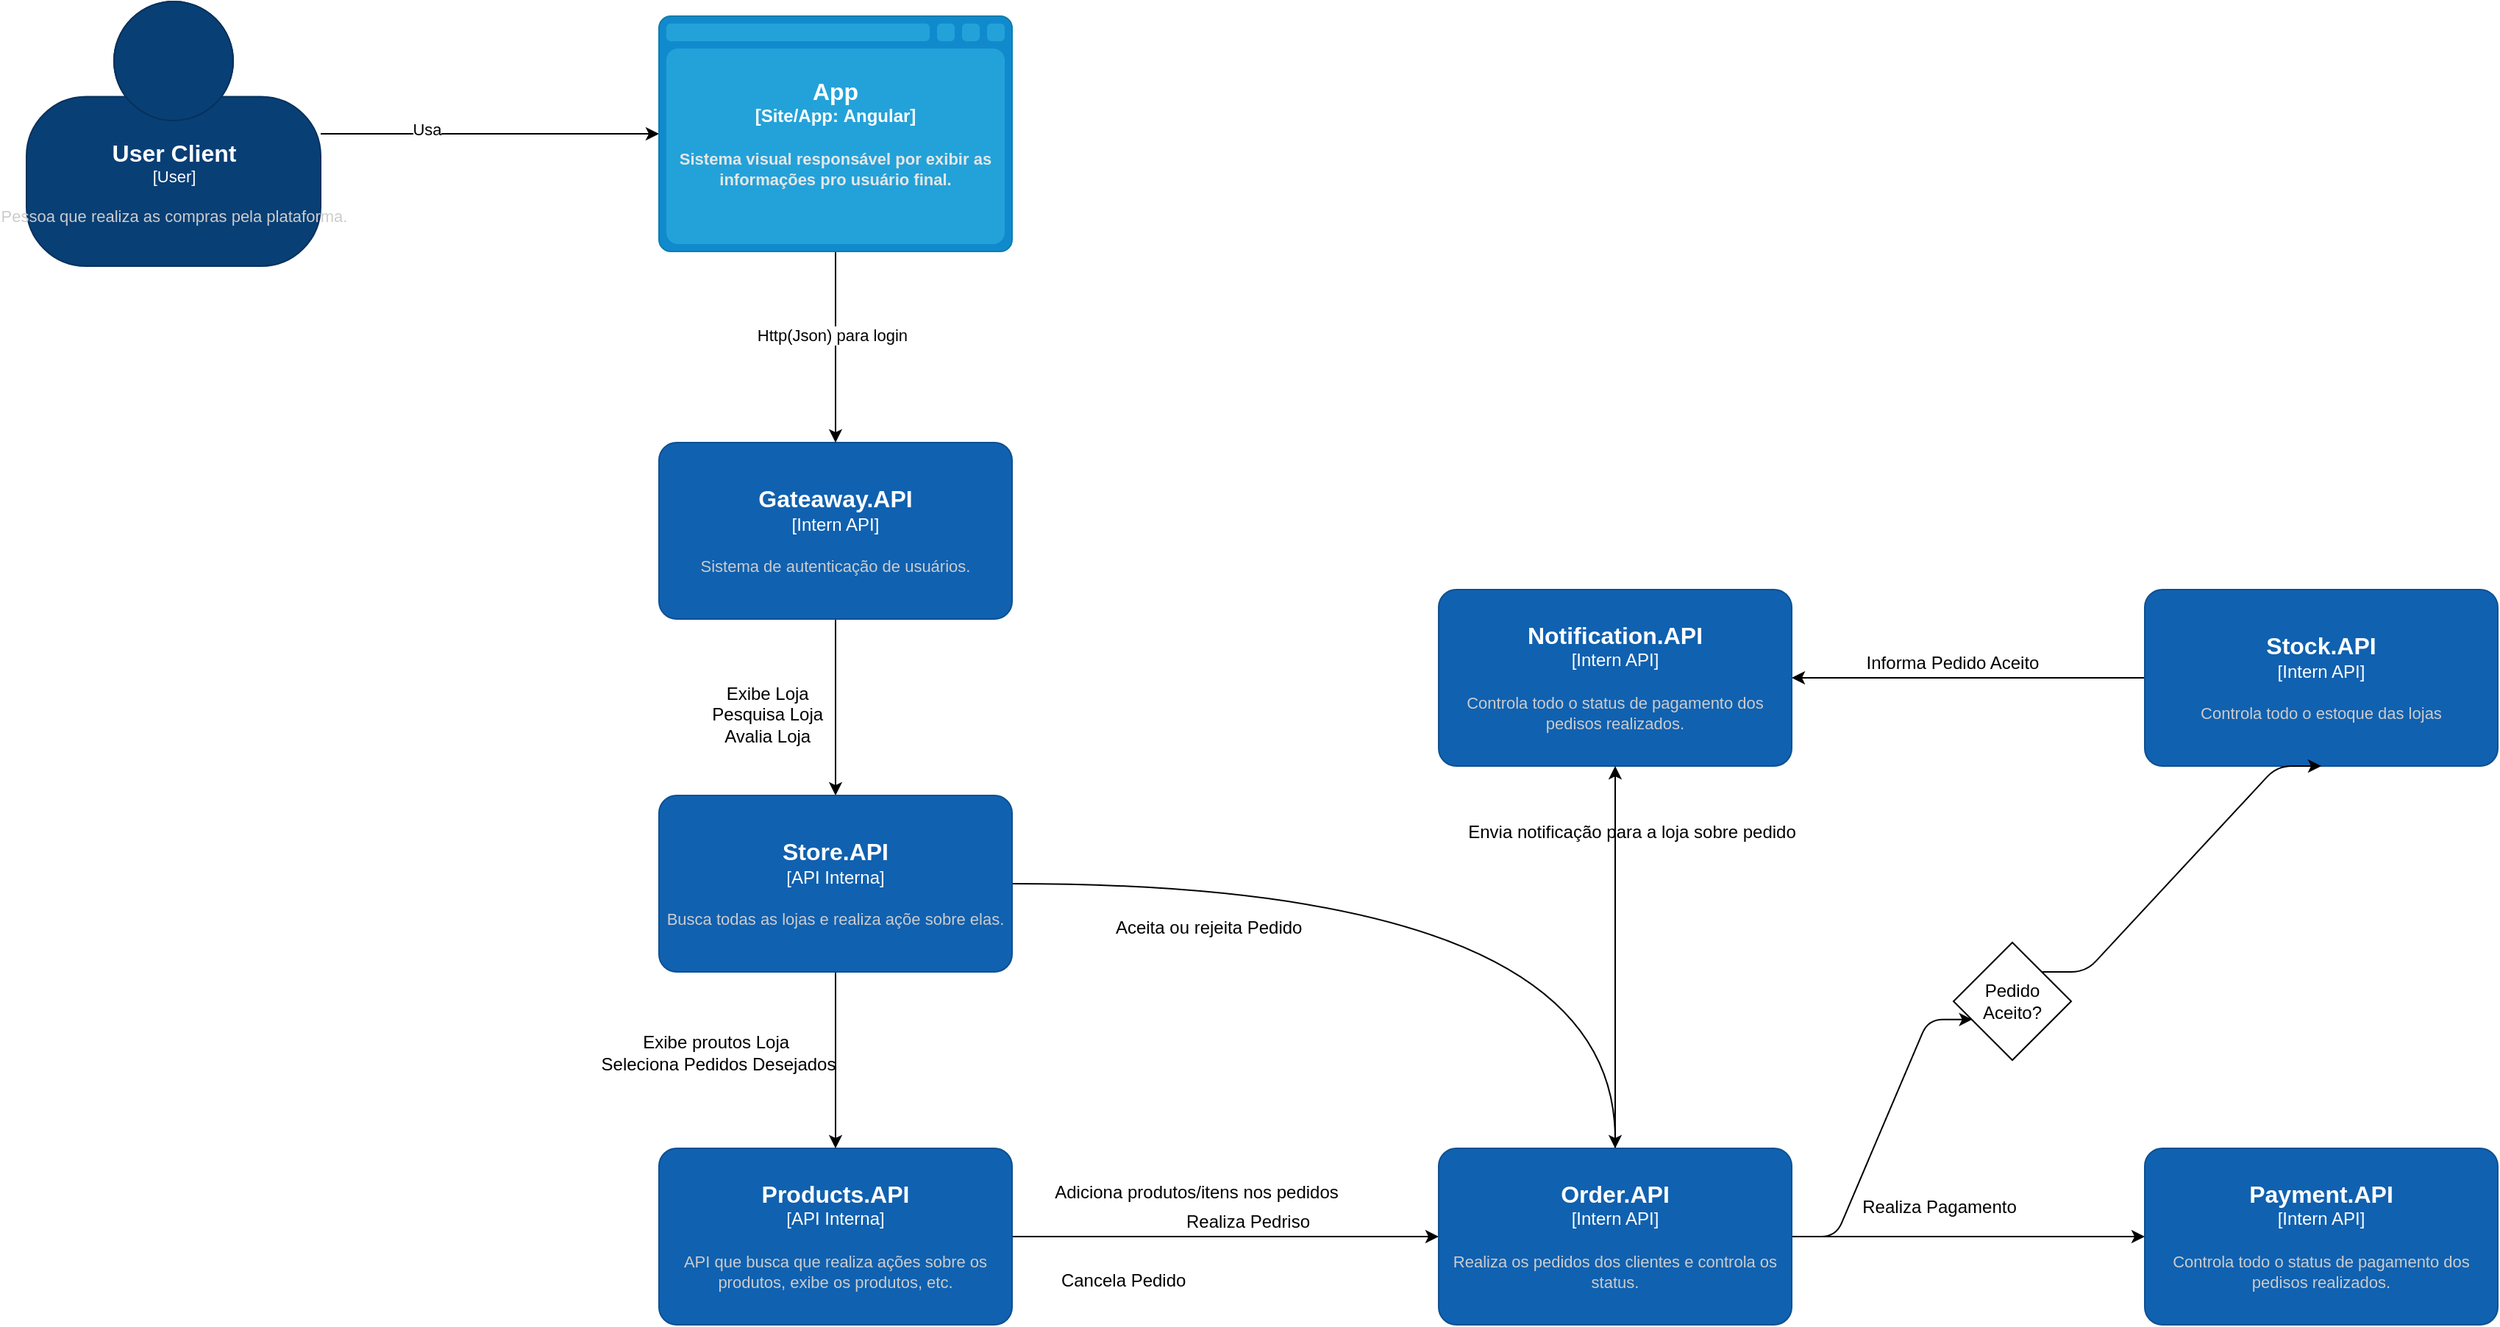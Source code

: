 <mxfile>
    <diagram id="Hd27g_jvee5qx3AAk5sy" name="Contexto">
        <mxGraphModel dx="1867" dy="1161" grid="1" gridSize="10" guides="1" tooltips="1" connect="1" arrows="1" fold="1" page="1" pageScale="1" pageWidth="827" pageHeight="1169" math="0" shadow="0">
            <root>
                <mxCell id="0"/>
                <mxCell id="1" parent="0"/>
                <mxCell id="WNoFTG88pWFQLtMIPWGj-10" style="edgeStyle=none;html=1;" edge="1" parent="1" source="WNoFTG88pWFQLtMIPWGj-1" target="WNoFTG88pWFQLtMIPWGj-4">
                    <mxGeometry relative="1" as="geometry"/>
                </mxCell>
                <mxCell id="WNoFTG88pWFQLtMIPWGj-11" value="Usa" style="edgeLabel;html=1;align=center;verticalAlign=middle;resizable=0;points=[];" vertex="1" connectable="0" parent="WNoFTG88pWFQLtMIPWGj-10">
                    <mxGeometry x="-0.379" y="3" relative="1" as="geometry">
                        <mxPoint as="offset"/>
                    </mxGeometry>
                </mxCell>
                <object placeholders="1" c4Name="User Client" c4Type="User" c4Description="Pessoa que realiza as compras pela plataforma." label="&lt;font style=&quot;font-size: 16px&quot;&gt;&lt;b&gt;%c4Name%&lt;/b&gt;&lt;/font&gt;&lt;div&gt;[%c4Type%]&lt;/div&gt;&lt;br&gt;&lt;div&gt;&lt;font style=&quot;font-size: 11px&quot;&gt;&lt;font color=&quot;#cccccc&quot;&gt;%c4Description%&lt;/font&gt;&lt;/div&gt;" id="WNoFTG88pWFQLtMIPWGj-1">
                    <mxCell style="html=1;fontSize=11;dashed=0;whitespace=wrap;fillColor=#083F75;strokeColor=#06315C;fontColor=#ffffff;shape=mxgraph.c4.person2;align=center;metaEdit=1;points=[[0.5,0,0],[1,0.5,0],[1,0.75,0],[0.75,1,0],[0.5,1,0],[0.25,1,0],[0,0.75,0],[0,0.5,0]];resizable=0;" parent="1" vertex="1">
                        <mxGeometry x="30" y="30" width="200" height="180" as="geometry"/>
                    </mxCell>
                </object>
                <mxCell id="WNoFTG88pWFQLtMIPWGj-15" style="edgeStyle=none;html=1;" edge="1" parent="1" source="WNoFTG88pWFQLtMIPWGj-3" target="WNoFTG88pWFQLtMIPWGj-6">
                    <mxGeometry relative="1" as="geometry"/>
                </mxCell>
                <object placeholders="1" c4Name="Gateaway.API" c4Type="Intern API" c4Description="Sistema de autenticação de usuários. " label="&lt;font style=&quot;font-size: 16px&quot;&gt;&lt;b&gt;%c4Name%&lt;/b&gt;&lt;/font&gt;&lt;div&gt;[%c4Type%]&lt;/div&gt;&lt;br&gt;&lt;div&gt;&lt;font style=&quot;font-size: 11px&quot;&gt;&lt;font color=&quot;#cccccc&quot;&gt;%c4Description%&lt;/font&gt;&lt;/div&gt;" id="WNoFTG88pWFQLtMIPWGj-3">
                    <mxCell style="rounded=1;whiteSpace=wrap;html=1;labelBackgroundColor=none;fillColor=#1061B0;fontColor=#ffffff;align=center;arcSize=10;strokeColor=#0D5091;metaEdit=1;resizable=0;points=[[0.25,0,0],[0.5,0,0],[0.75,0,0],[1,0.25,0],[1,0.5,0],[1,0.75,0],[0.75,1,0],[0.5,1,0],[0.25,1,0],[0,0.75,0],[0,0.5,0],[0,0.25,0]];" parent="1" vertex="1">
                        <mxGeometry x="460" y="330" width="240" height="120" as="geometry"/>
                    </mxCell>
                </object>
                <mxCell id="WNoFTG88pWFQLtMIPWGj-12" style="edgeStyle=none;html=1;exitX=0.5;exitY=1;exitDx=0;exitDy=0;exitPerimeter=0;" edge="1" parent="1" source="WNoFTG88pWFQLtMIPWGj-4" target="WNoFTG88pWFQLtMIPWGj-3">
                    <mxGeometry relative="1" as="geometry"/>
                </mxCell>
                <mxCell id="WNoFTG88pWFQLtMIPWGj-14" value="Http(Json) para login&amp;nbsp;" style="edgeLabel;html=1;align=center;verticalAlign=middle;resizable=0;points=[];" vertex="1" connectable="0" parent="WNoFTG88pWFQLtMIPWGj-12">
                    <mxGeometry x="-0.126" y="-1" relative="1" as="geometry">
                        <mxPoint as="offset"/>
                    </mxGeometry>
                </mxCell>
                <object placeholders="1" c4Type="App" c4Container="Site/App" c4Technology="Angular" c4Description="Sistema visual responsável por exibir as informações pro usuário final." label="&lt;font style=&quot;font-size: 16px&quot;&gt;&lt;b&gt;%c4Type%&lt;/font&gt;&lt;div&gt;[%c4Container%:&amp;nbsp;%c4Technology%]&lt;/div&gt;&lt;br&gt;&lt;div&gt;&lt;font style=&quot;font-size: 11px&quot;&gt;&lt;font color=&quot;#E6E6E6&quot;&gt;%c4Description%&lt;/font&gt;&lt;/div&gt;" id="WNoFTG88pWFQLtMIPWGj-4">
                    <mxCell style="shape=mxgraph.c4.webBrowserContainer;whiteSpace=wrap;html=1;boundedLbl=1;rounded=0;labelBackgroundColor=none;fillColor=#118ACD;fontSize=12;fontColor=#ffffff;align=center;strokeColor=#0E7DAD;metaEdit=1;points=[[0.5,0,0],[1,0.25,0],[1,0.5,0],[1,0.75,0],[0.5,1,0],[0,0.75,0],[0,0.5,0],[0,0.25,0]];resizable=0;" parent="1" vertex="1">
                        <mxGeometry x="460" y="40" width="240" height="160" as="geometry"/>
                    </mxCell>
                </object>
                <mxCell id="WNoFTG88pWFQLtMIPWGj-20" style="edgeStyle=none;html=1;" edge="1" parent="1" source="WNoFTG88pWFQLtMIPWGj-5" target="WNoFTG88pWFQLtMIPWGj-19">
                    <mxGeometry relative="1" as="geometry"/>
                </mxCell>
                <object placeholders="1" c4Name="Products.API" c4Type="API Interna" c4Description="API que busca  que realiza ações sobre os produtos, exibe os produtos, etc." label="&lt;font style=&quot;font-size: 16px&quot;&gt;&lt;b&gt;%c4Name%&lt;/b&gt;&lt;/font&gt;&lt;div&gt;[%c4Type%]&lt;/div&gt;&lt;br&gt;&lt;div&gt;&lt;font style=&quot;font-size: 11px&quot;&gt;&lt;font color=&quot;#cccccc&quot;&gt;%c4Description%&lt;/font&gt;&lt;/div&gt;" id="WNoFTG88pWFQLtMIPWGj-5">
                    <mxCell style="rounded=1;whiteSpace=wrap;html=1;labelBackgroundColor=none;fillColor=#1061B0;fontColor=#ffffff;align=center;arcSize=10;strokeColor=#0D5091;metaEdit=1;resizable=0;points=[[0.25,0,0],[0.5,0,0],[0.75,0,0],[1,0.25,0],[1,0.5,0],[1,0.75,0],[0.75,1,0],[0.5,1,0],[0.25,1,0],[0,0.75,0],[0,0.5,0],[0,0.25,0]];" parent="1" vertex="1">
                        <mxGeometry x="460" y="810" width="240" height="120" as="geometry"/>
                    </mxCell>
                </object>
                <mxCell id="WNoFTG88pWFQLtMIPWGj-17" style="edgeStyle=none;html=1;" edge="1" parent="1" source="WNoFTG88pWFQLtMIPWGj-6" target="WNoFTG88pWFQLtMIPWGj-5">
                    <mxGeometry relative="1" as="geometry"/>
                </mxCell>
                <mxCell id="WNoFTG88pWFQLtMIPWGj-31" style="edgeStyle=orthogonalEdgeStyle;html=1;exitX=1;exitY=0.5;exitDx=0;exitDy=0;exitPerimeter=0;curved=1;" edge="1" parent="1" source="WNoFTG88pWFQLtMIPWGj-6" target="WNoFTG88pWFQLtMIPWGj-19">
                    <mxGeometry relative="1" as="geometry"/>
                </mxCell>
                <object placeholders="1" c4Name="Store.API" c4Type="API Interna" c4Description="Busca todas as lojas e realiza açõe sobre elas. " label="&lt;font style=&quot;font-size: 16px&quot;&gt;&lt;b&gt;%c4Name%&lt;/b&gt;&lt;/font&gt;&lt;div&gt;[%c4Type%]&lt;/div&gt;&lt;br&gt;&lt;div&gt;&lt;font style=&quot;font-size: 11px&quot;&gt;&lt;font color=&quot;#cccccc&quot;&gt;%c4Description%&lt;/font&gt;&lt;/div&gt;" id="WNoFTG88pWFQLtMIPWGj-6">
                    <mxCell style="rounded=1;whiteSpace=wrap;html=1;labelBackgroundColor=none;fillColor=#1061B0;fontColor=#ffffff;align=center;arcSize=10;strokeColor=#0D5091;metaEdit=1;resizable=0;points=[[0.25,0,0],[0.5,0,0],[0.75,0,0],[1,0.25,0],[1,0.5,0],[1,0.75,0],[0.75,1,0],[0.5,1,0],[0.25,1,0],[0,0.75,0],[0,0.5,0],[0,0.25,0]];" parent="1" vertex="1">
                        <mxGeometry x="460" y="570" width="240" height="120" as="geometry"/>
                    </mxCell>
                </object>
                <mxCell id="WNoFTG88pWFQLtMIPWGj-35" style="edgeStyle=entityRelationEdgeStyle;html=1;" edge="1" parent="1" source="WNoFTG88pWFQLtMIPWGj-7" target="WNoFTG88pWFQLtMIPWGj-8">
                    <mxGeometry relative="1" as="geometry"/>
                </mxCell>
                <object placeholders="1" c4Name="Stock.API" c4Type="Intern API" c4Description="Controla todo o estoque das lojas" label="&lt;font style=&quot;font-size: 16px&quot;&gt;&lt;b&gt;%c4Name%&lt;/b&gt;&lt;/font&gt;&lt;div&gt;[%c4Type%]&lt;/div&gt;&lt;br&gt;&lt;div&gt;&lt;font style=&quot;font-size: 11px&quot;&gt;&lt;font color=&quot;#cccccc&quot;&gt;%c4Description%&lt;/font&gt;&lt;/div&gt;" id="WNoFTG88pWFQLtMIPWGj-7">
                    <mxCell style="rounded=1;whiteSpace=wrap;html=1;labelBackgroundColor=none;fillColor=#1061B0;fontColor=#ffffff;align=center;arcSize=10;strokeColor=#0D5091;metaEdit=1;resizable=0;points=[[0.25,0,0],[0.5,0,0],[0.75,0,0],[1,0.25,0],[1,0.5,0],[1,0.75,0],[0.75,1,0],[0.5,1,0],[0.25,1,0],[0,0.75,0],[0,0.5,0],[0,0.25,0]];" parent="1" vertex="1">
                        <mxGeometry x="1470" y="430" width="240" height="120" as="geometry"/>
                    </mxCell>
                </object>
                <object placeholders="1" c4Name="Notification.API" c4Type="Intern API" c4Description="Controla todo o status de pagamento dos pedisos realizados." label="&lt;font style=&quot;font-size: 16px&quot;&gt;&lt;b&gt;%c4Name%&lt;/b&gt;&lt;/font&gt;&lt;div&gt;[%c4Type%]&lt;/div&gt;&lt;br&gt;&lt;div&gt;&lt;font style=&quot;font-size: 11px&quot;&gt;&lt;font color=&quot;#cccccc&quot;&gt;%c4Description%&lt;/font&gt;&lt;/div&gt;" id="WNoFTG88pWFQLtMIPWGj-8">
                    <mxCell style="rounded=1;whiteSpace=wrap;html=1;labelBackgroundColor=none;fillColor=#1061B0;fontColor=#ffffff;align=center;arcSize=10;strokeColor=#0D5091;metaEdit=1;resizable=0;points=[[0.25,0,0],[0.5,0,0],[0.75,0,0],[1,0.25,0],[1,0.5,0],[1,0.75,0],[0.75,1,0],[0.5,1,0],[0.25,1,0],[0,0.75,0],[0,0.5,0],[0,0.25,0]];" parent="1" vertex="1">
                        <mxGeometry x="990" y="430" width="240" height="120" as="geometry"/>
                    </mxCell>
                </object>
                <object placeholders="1" c4Name="Payment.API" c4Type="Intern API" c4Description="Controla todo o status de pagamento dos pedisos realizados." label="&lt;font style=&quot;font-size: 16px&quot;&gt;&lt;b&gt;%c4Name%&lt;/b&gt;&lt;/font&gt;&lt;div&gt;[%c4Type%]&lt;/div&gt;&lt;br&gt;&lt;div&gt;&lt;font style=&quot;font-size: 11px&quot;&gt;&lt;font color=&quot;#cccccc&quot;&gt;%c4Description%&lt;/font&gt;&lt;/div&gt;" id="WNoFTG88pWFQLtMIPWGj-9">
                    <mxCell style="rounded=1;whiteSpace=wrap;html=1;labelBackgroundColor=none;fillColor=#1061B0;fontColor=#ffffff;align=center;arcSize=10;strokeColor=#0D5091;metaEdit=1;resizable=0;points=[[0.25,0,0],[0.5,0,0],[0.75,0,0],[1,0.25,0],[1,0.5,0],[1,0.75,0],[0.75,1,0],[0.5,1,0],[0.25,1,0],[0,0.75,0],[0,0.5,0],[0,0.25,0]];" parent="1" vertex="1">
                        <mxGeometry x="1470" y="810" width="240" height="120" as="geometry"/>
                    </mxCell>
                </object>
                <mxCell id="WNoFTG88pWFQLtMIPWGj-16" value="Exibe Loja&amp;nbsp;&lt;br&gt;Pesquisa Loja&amp;nbsp;&lt;br&gt;Avalia Loja&amp;nbsp;" style="text;html=1;align=center;verticalAlign=middle;resizable=0;points=[];autosize=1;strokeColor=none;fillColor=none;" vertex="1" parent="1">
                    <mxGeometry x="490" y="490" width="90" height="50" as="geometry"/>
                </mxCell>
                <mxCell id="WNoFTG88pWFQLtMIPWGj-18" value="Exibe proutos Loja&amp;nbsp;&lt;br&gt;Seleciona Pedidos Desejados" style="text;html=1;align=center;verticalAlign=middle;resizable=0;points=[];autosize=1;strokeColor=none;fillColor=none;" vertex="1" parent="1">
                    <mxGeometry x="410" y="730" width="180" height="30" as="geometry"/>
                </mxCell>
                <mxCell id="WNoFTG88pWFQLtMIPWGj-24" style="edgeStyle=none;html=1;exitX=0.5;exitY=0;exitDx=0;exitDy=0;exitPerimeter=0;" edge="1" parent="1" source="WNoFTG88pWFQLtMIPWGj-19" target="WNoFTG88pWFQLtMIPWGj-8">
                    <mxGeometry relative="1" as="geometry">
                        <Array as="points">
                            <mxPoint x="1110" y="630"/>
                        </Array>
                    </mxGeometry>
                </mxCell>
                <mxCell id="WNoFTG88pWFQLtMIPWGj-26" style="edgeStyle=none;html=1;" edge="1" parent="1" source="WNoFTG88pWFQLtMIPWGj-19" target="WNoFTG88pWFQLtMIPWGj-9">
                    <mxGeometry relative="1" as="geometry"/>
                </mxCell>
                <mxCell id="WNoFTG88pWFQLtMIPWGj-37" style="edgeStyle=entityRelationEdgeStyle;html=1;entryX=0.16;entryY=0.654;entryDx=0;entryDy=0;entryPerimeter=0;" edge="1" parent="1" source="WNoFTG88pWFQLtMIPWGj-19" target="WNoFTG88pWFQLtMIPWGj-34">
                    <mxGeometry relative="1" as="geometry"/>
                </mxCell>
                <object placeholders="1" c4Name="Order.API" c4Type="Intern API" c4Description="Realiza os pedidos dos clientes e controla os status." label="&lt;font style=&quot;font-size: 16px&quot;&gt;&lt;b&gt;%c4Name%&lt;/b&gt;&lt;/font&gt;&lt;div&gt;[%c4Type%]&lt;/div&gt;&lt;br&gt;&lt;div&gt;&lt;font style=&quot;font-size: 11px&quot;&gt;&lt;font color=&quot;#cccccc&quot;&gt;%c4Description%&lt;/font&gt;&lt;/div&gt;" id="WNoFTG88pWFQLtMIPWGj-19">
                    <mxCell style="rounded=1;whiteSpace=wrap;html=1;labelBackgroundColor=none;fillColor=#1061B0;fontColor=#ffffff;align=center;arcSize=10;strokeColor=#0D5091;metaEdit=1;resizable=0;points=[[0.25,0,0],[0.5,0,0],[0.75,0,0],[1,0.25,0],[1,0.5,0],[1,0.75,0],[0.75,1,0],[0.5,1,0],[0.25,1,0],[0,0.75,0],[0,0.5,0],[0,0.25,0]];" vertex="1" parent="1">
                        <mxGeometry x="990" y="810" width="240" height="120" as="geometry"/>
                    </mxCell>
                </object>
                <mxCell id="WNoFTG88pWFQLtMIPWGj-21" value="Adiciona produtos/itens nos pedidos" style="text;html=1;align=center;verticalAlign=middle;resizable=0;points=[];autosize=1;strokeColor=none;fillColor=none;" vertex="1" parent="1">
                    <mxGeometry x="720" y="830" width="210" height="20" as="geometry"/>
                </mxCell>
                <mxCell id="WNoFTG88pWFQLtMIPWGj-22" value="Realiza Pedriso" style="text;html=1;align=center;verticalAlign=middle;resizable=0;points=[];autosize=1;strokeColor=none;fillColor=none;" vertex="1" parent="1">
                    <mxGeometry x="810" y="850" width="100" height="20" as="geometry"/>
                </mxCell>
                <mxCell id="WNoFTG88pWFQLtMIPWGj-23" value="Cancela Pedido&amp;nbsp;" style="text;html=1;align=center;verticalAlign=middle;resizable=0;points=[];autosize=1;strokeColor=none;fillColor=none;" vertex="1" parent="1">
                    <mxGeometry x="727" y="890" width="100" height="20" as="geometry"/>
                </mxCell>
                <mxCell id="WNoFTG88pWFQLtMIPWGj-25" value="Envia notificação para a loja sobre pedido" style="text;html=1;align=center;verticalAlign=middle;resizable=0;points=[];autosize=1;strokeColor=none;fillColor=none;" vertex="1" parent="1">
                    <mxGeometry x="1001" y="585" width="240" height="20" as="geometry"/>
                </mxCell>
                <mxCell id="WNoFTG88pWFQLtMIPWGj-27" value="Realiza Pagamento" style="text;html=1;align=center;verticalAlign=middle;resizable=0;points=[];autosize=1;strokeColor=none;fillColor=none;" vertex="1" parent="1">
                    <mxGeometry x="1270" y="840" width="120" height="20" as="geometry"/>
                </mxCell>
                <mxCell id="WNoFTG88pWFQLtMIPWGj-32" value="Aceita ou rejeita Pedido&amp;nbsp;" style="text;html=1;align=center;verticalAlign=middle;resizable=0;points=[];autosize=1;strokeColor=none;fillColor=none;" vertex="1" parent="1">
                    <mxGeometry x="760" y="650" width="150" height="20" as="geometry"/>
                </mxCell>
                <mxCell id="WNoFTG88pWFQLtMIPWGj-40" style="edgeStyle=entityRelationEdgeStyle;html=1;exitX=1;exitY=0;exitDx=0;exitDy=0;entryX=0.5;entryY=1;entryDx=0;entryDy=0;entryPerimeter=0;" edge="1" parent="1" source="WNoFTG88pWFQLtMIPWGj-34" target="WNoFTG88pWFQLtMIPWGj-7">
                    <mxGeometry relative="1" as="geometry"/>
                </mxCell>
                <mxCell id="WNoFTG88pWFQLtMIPWGj-34" value="Pedido Aceito?" style="rhombus;whiteSpace=wrap;html=1;" vertex="1" parent="1">
                    <mxGeometry x="1340" y="670" width="80" height="80" as="geometry"/>
                </mxCell>
                <mxCell id="WNoFTG88pWFQLtMIPWGj-36" value="Informa Pedido Aceito" style="text;html=1;align=center;verticalAlign=middle;resizable=0;points=[];autosize=1;strokeColor=none;fillColor=none;" vertex="1" parent="1">
                    <mxGeometry x="1274" y="470" width="130" height="20" as="geometry"/>
                </mxCell>
            </root>
        </mxGraphModel>
    </diagram>
    <diagram id="KebW3jKUk0q9kCDE3Ljx" name="Componente Usuario">
        <mxGraphModel grid="1" gridSize="10" guides="1" tooltips="1" connect="1" arrows="1" page="1" fold="1" pageScale="1" pageWidth="827" pageHeight="1169" math="0" shadow="0">
            <root>
                <mxCell id="ankfrMlf9Y9KeuKdAOuS-0"/>
                <mxCell id="ankfrMlf9Y9KeuKdAOuS-1" parent="ankfrMlf9Y9KeuKdAOuS-0"/>
            </root>
        </mxGraphModel>
    </diagram>
    <diagram id="TUAh94pikvpmpqwGQKTv" name="Componente Loja">
        <mxGraphModel grid="1" gridSize="10" guides="1" tooltips="1" connect="1" arrows="1" page="1" fold="1" pageScale="1" pageWidth="827" pageHeight="1169" math="0" shadow="0">
            <root>
                <mxCell id="Q6ycL04EQ1PTHXMoSVwh-0"/>
                <mxCell id="Q6ycL04EQ1PTHXMoSVwh-1" parent="Q6ycL04EQ1PTHXMoSVwh-0"/>
            </root>
        </mxGraphModel>
    </diagram>
    <diagram id="eoN2eMD3KtgiQRMvtjD0" name="Componente Motoboy">
        <mxGraphModel grid="1" gridSize="10" guides="1" tooltips="1" connect="1" arrows="1" page="1" fold="1" pageScale="1" pageWidth="827" pageHeight="1169" math="0" shadow="0">
            <root>
                <mxCell id="1sv-BeH4czNMfAsBOYQu-0"/>
                <mxCell id="1sv-BeH4czNMfAsBOYQu-1" parent="1sv-BeH4czNMfAsBOYQu-0"/>
            </root>
        </mxGraphModel>
    </diagram>
    <diagram id="xdJd8JRUTnAsIOGGZLlP" name="Page-5">
        <mxGraphModel grid="1" gridSize="10" guides="1" tooltips="1" connect="1" arrows="1" page="1" fold="1" pageScale="1" pageWidth="827" pageHeight="1169" math="0" shadow="0">
            <root>
                <mxCell id="Lm1RG_t4IE9unwQfQkn8-0"/>
                <mxCell id="Lm1RG_t4IE9unwQfQkn8-1" parent="Lm1RG_t4IE9unwQfQkn8-0"/>
            </root>
        </mxGraphModel>
    </diagram>
</mxfile>